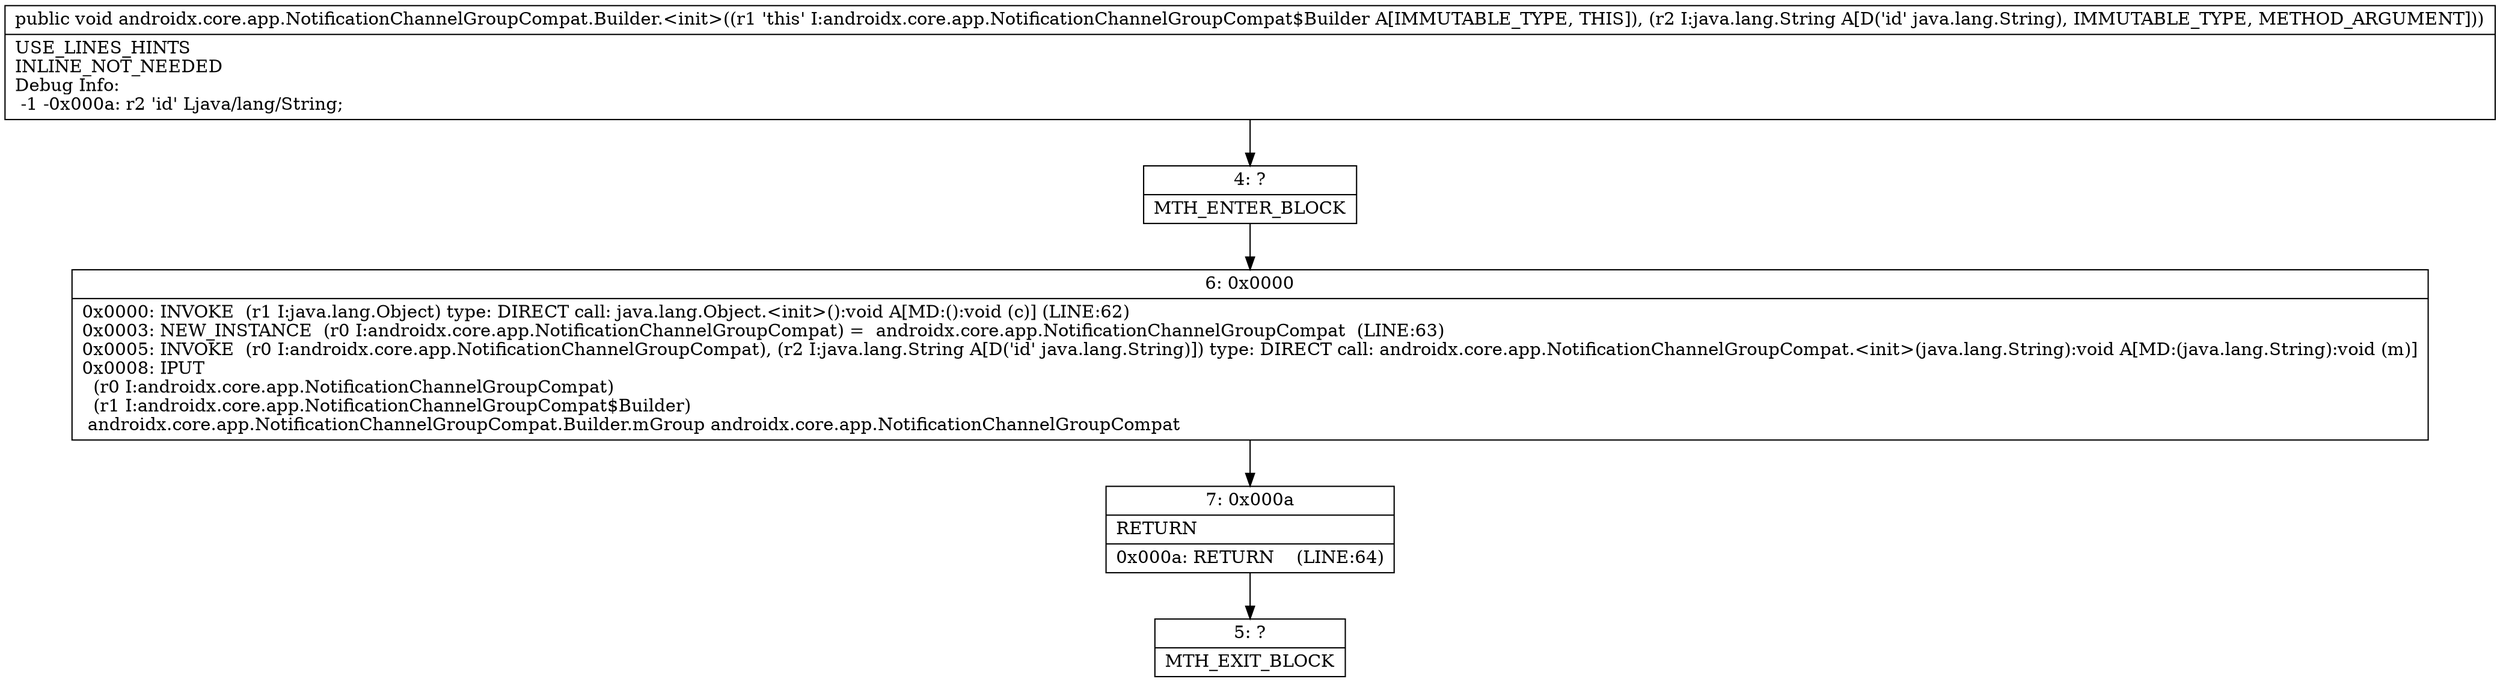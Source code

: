 digraph "CFG forandroidx.core.app.NotificationChannelGroupCompat.Builder.\<init\>(Ljava\/lang\/String;)V" {
Node_4 [shape=record,label="{4\:\ ?|MTH_ENTER_BLOCK\l}"];
Node_6 [shape=record,label="{6\:\ 0x0000|0x0000: INVOKE  (r1 I:java.lang.Object) type: DIRECT call: java.lang.Object.\<init\>():void A[MD:():void (c)] (LINE:62)\l0x0003: NEW_INSTANCE  (r0 I:androidx.core.app.NotificationChannelGroupCompat) =  androidx.core.app.NotificationChannelGroupCompat  (LINE:63)\l0x0005: INVOKE  (r0 I:androidx.core.app.NotificationChannelGroupCompat), (r2 I:java.lang.String A[D('id' java.lang.String)]) type: DIRECT call: androidx.core.app.NotificationChannelGroupCompat.\<init\>(java.lang.String):void A[MD:(java.lang.String):void (m)]\l0x0008: IPUT  \l  (r0 I:androidx.core.app.NotificationChannelGroupCompat)\l  (r1 I:androidx.core.app.NotificationChannelGroupCompat$Builder)\l androidx.core.app.NotificationChannelGroupCompat.Builder.mGroup androidx.core.app.NotificationChannelGroupCompat \l}"];
Node_7 [shape=record,label="{7\:\ 0x000a|RETURN\l|0x000a: RETURN    (LINE:64)\l}"];
Node_5 [shape=record,label="{5\:\ ?|MTH_EXIT_BLOCK\l}"];
MethodNode[shape=record,label="{public void androidx.core.app.NotificationChannelGroupCompat.Builder.\<init\>((r1 'this' I:androidx.core.app.NotificationChannelGroupCompat$Builder A[IMMUTABLE_TYPE, THIS]), (r2 I:java.lang.String A[D('id' java.lang.String), IMMUTABLE_TYPE, METHOD_ARGUMENT]))  | USE_LINES_HINTS\lINLINE_NOT_NEEDED\lDebug Info:\l  \-1 \-0x000a: r2 'id' Ljava\/lang\/String;\l}"];
MethodNode -> Node_4;Node_4 -> Node_6;
Node_6 -> Node_7;
Node_7 -> Node_5;
}

